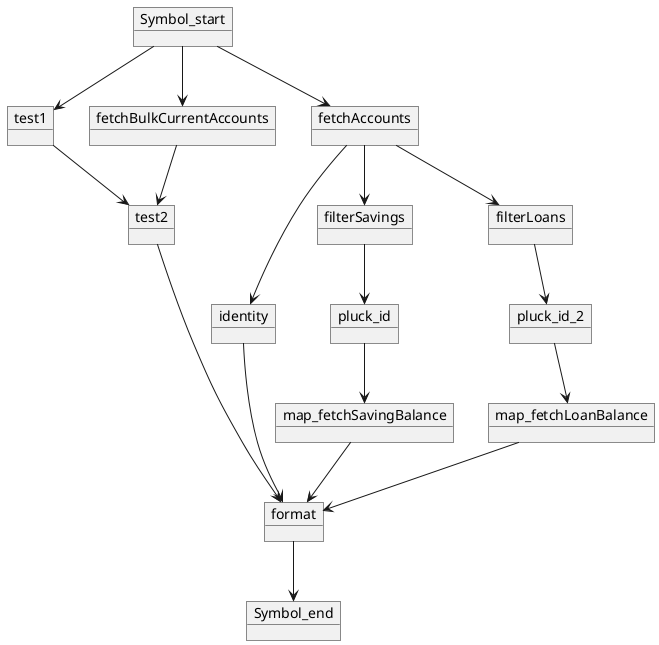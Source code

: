 @startuml
allowmixing

object Symbol_start
object test1
object fetchBulkCurrentAccounts
object test2
object fetchAccounts
object identity
object filterSavings
object pluck_id
object map_fetchSavingBalance
object filterLoans
object pluck_id_2
object map_fetchLoanBalance
object format
object Symbol_end

Symbol_start --> test1
Symbol_start --> fetchBulkCurrentAccounts
Symbol_start --> fetchAccounts
test1 --> test2
fetchBulkCurrentAccounts --> test2
fetchAccounts --> identity
fetchAccounts --> filterSavings
fetchAccounts --> filterLoans
filterSavings --> pluck_id
pluck_id --> map_fetchSavingBalance
filterLoans --> pluck_id_2
pluck_id_2 --> map_fetchLoanBalance
test2 --> format
identity --> format
map_fetchSavingBalance --> format
map_fetchLoanBalance --> format
format --> Symbol_end

@enduml